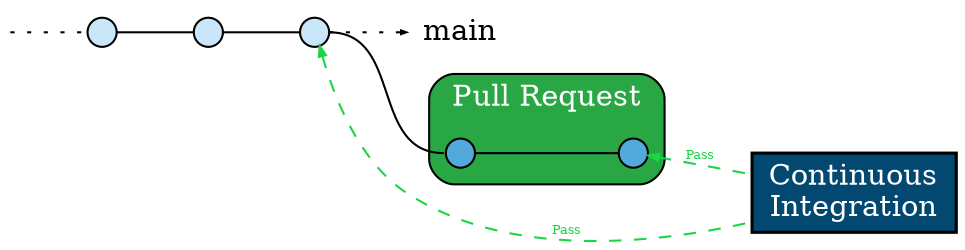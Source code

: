 strict digraph g {
    rankdir="LR";
    forcelabels=false;
    newrank=false;

    // general
    node [style=filled, color="black", fontcolor="black"];
    edge [color="black", arrowhead=none];

    // graph
    node [width=0.2, height=0.2, fixedsize=true, label="", shape=circle, fillcolor="#FF0000"]


    subgraph main {
        node [group="main", fillcolor="#C9E7F8"];
        ms;
        m0;
        m1;
        m2;
        me;

        ms:e -> m0:w [style=dotted, arrowhead=none];
        m0:e -> m1:w;
        m1:e -> m2:w;
        m2:e -> me:w [style=dotted, arrowhead=normal, arrowsize=0.25];
    }

    subgraph {
        rank=min;
        ms [width=0, height=0, penwidth=0];
    }

    subgraph {
        rank=sink;
        me [label="main", shape=none, fixedsize=false, fillcolor=none, fontcolor=black];
    }

    subgraph pr {
        subgraph cluster_pr {
            subgraph {
                rank=same;
                pr11 [group="pr", fillcolor="#53A9DB"];
            }
            label="Pull Request";
            style="rounded,filled";
            fillcolor="#28A744";
            fontcolor="white";
            pr12 [group="pr", fillcolor="#53A9DB"];
            pr11 -> pr12;
        }
    }

    m2:e -> pr11:w;

    subgraph ci {
        // CI connections
        ci [label="Continuous\nIntegration", fixedsize=false, shape="box", style="filled", fillcolor="#034870", fontcolor=white, penwidth=1.5]
        edge [arrowhead=none, style=dashed, arrowsize=0.5, arrowtail=normal, color="#19d642", dir=both, penwidth=1, label="Pass", fontcolor="#19d642", fontsize="6pt"];
        pr12 -> ci;
        m2 -> ci;
    }
}
